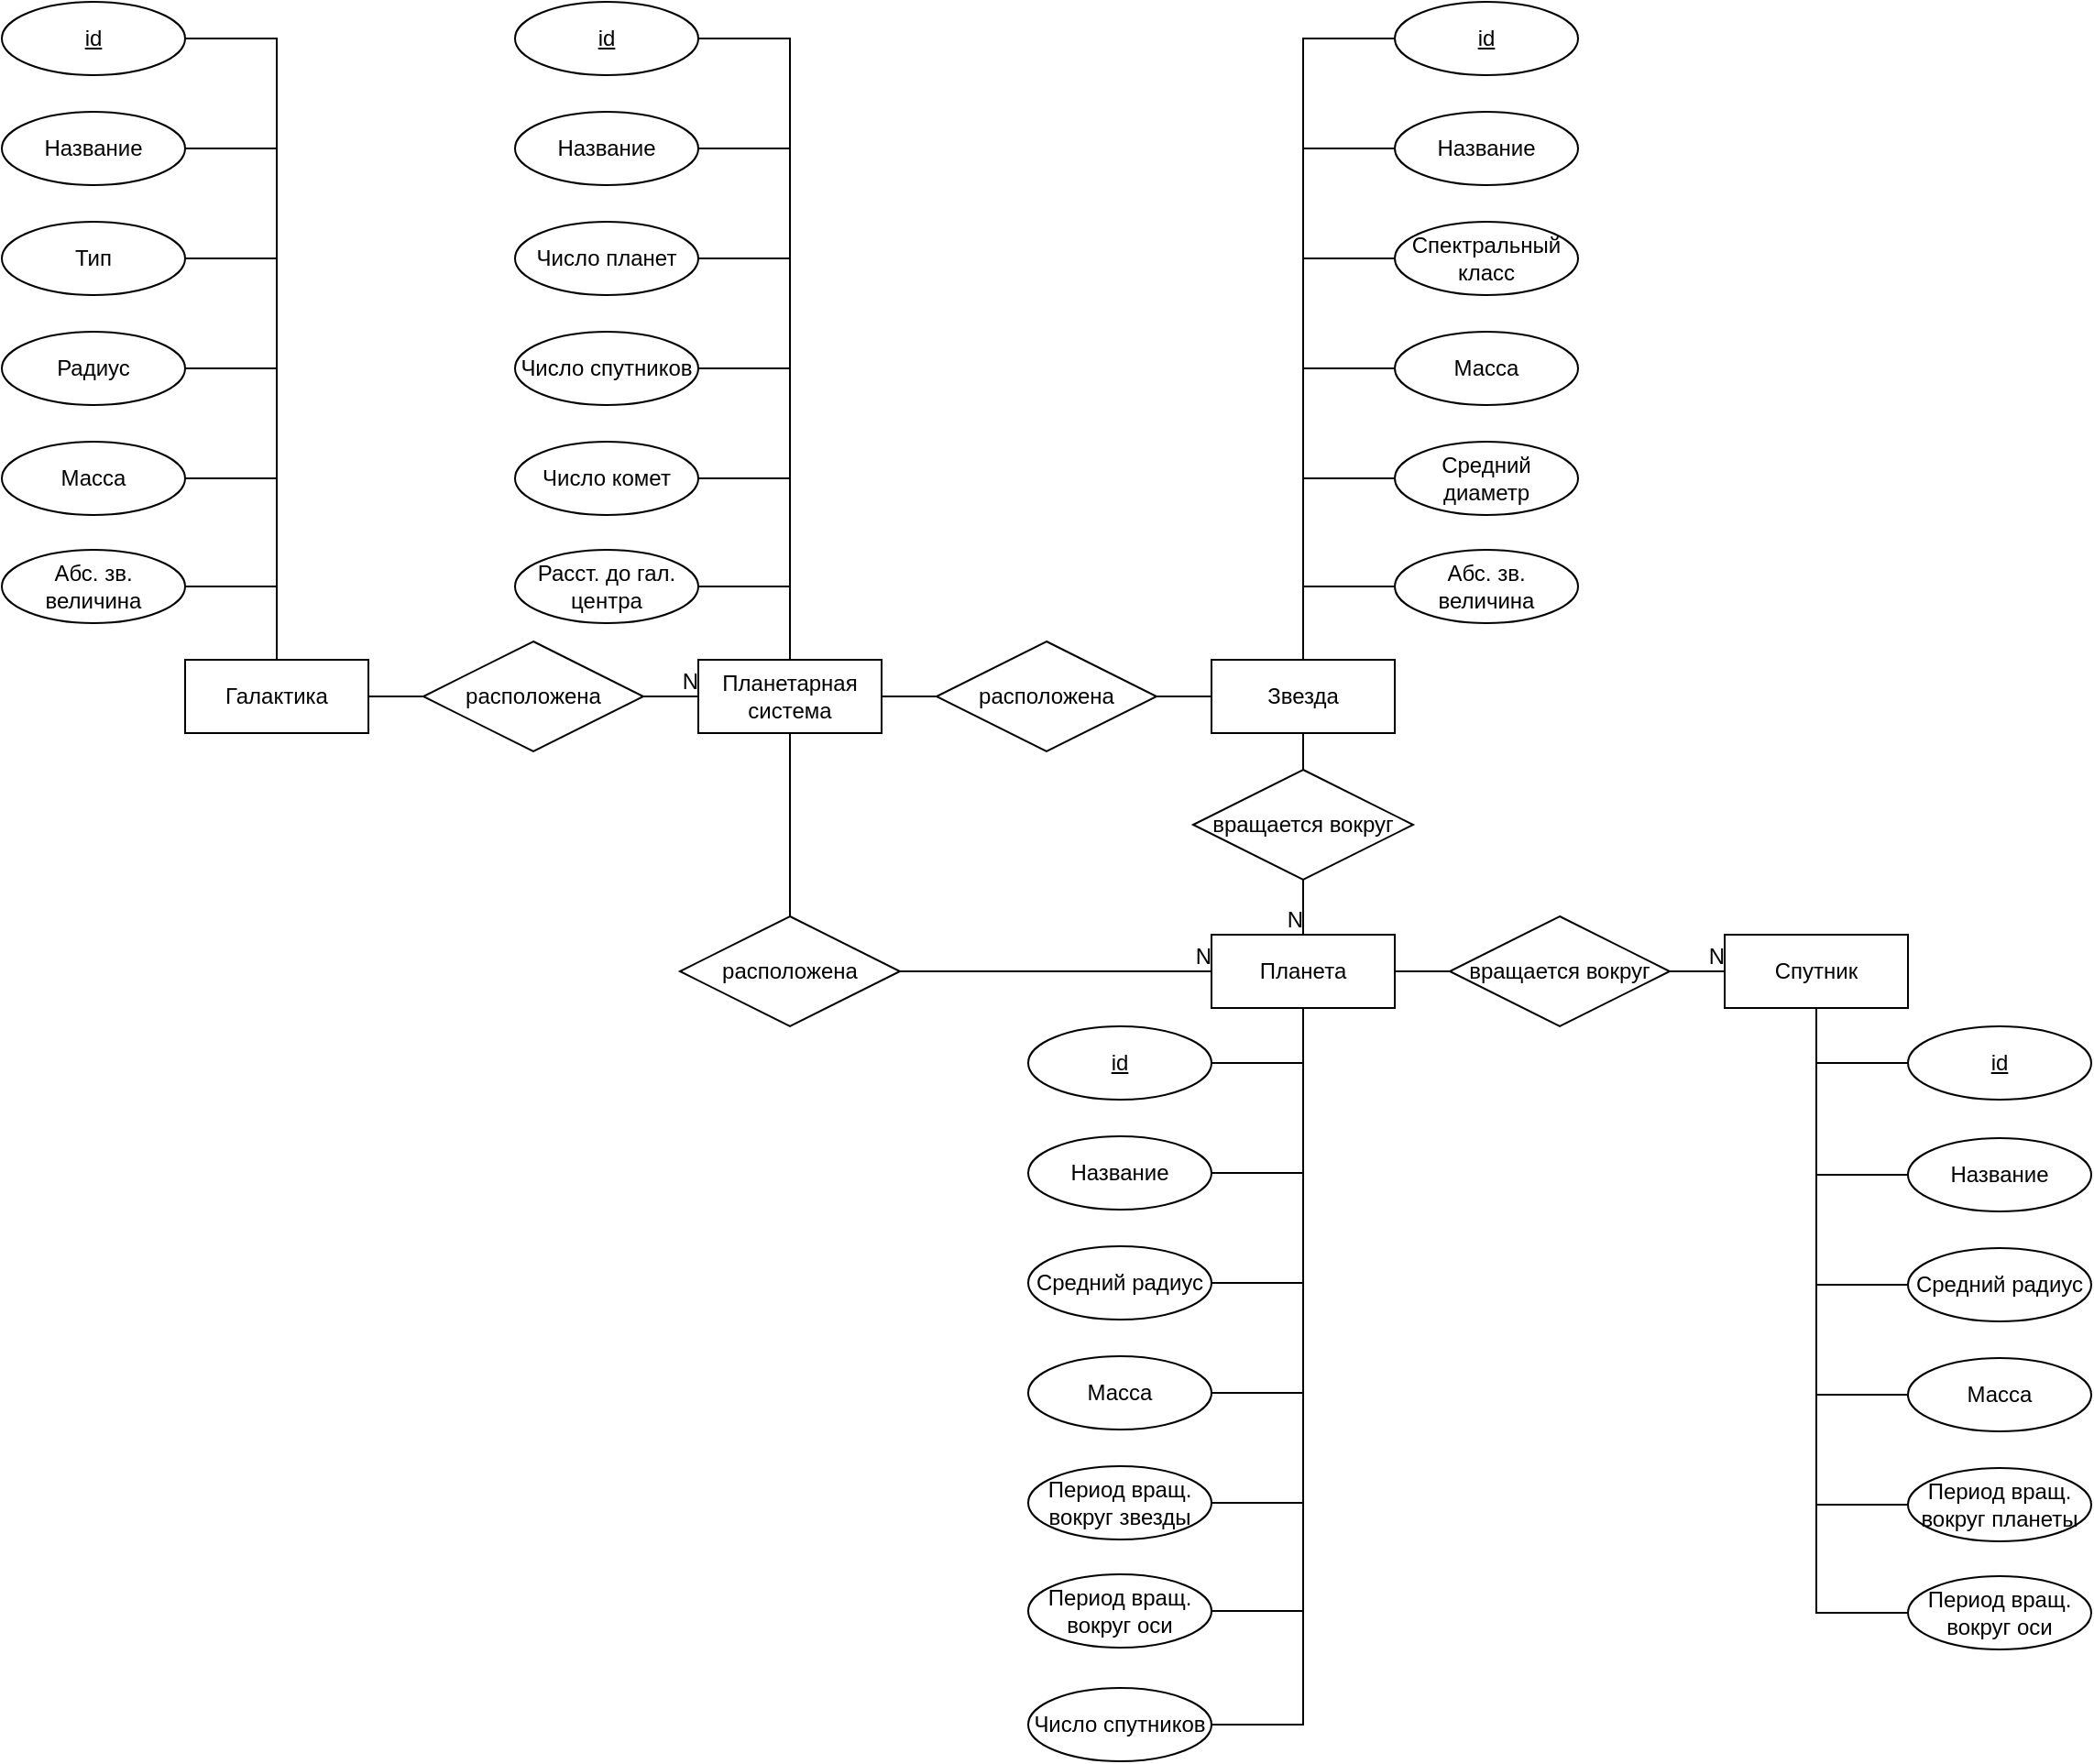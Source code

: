 <mxfile version="20.3.1"><diagram id="agWtS23heptpRP109B36" name="Page-1"><mxGraphModel dx="1673" dy="1687" grid="1" gridSize="10" guides="1" tooltips="1" connect="1" arrows="1" fold="1" page="1" pageScale="1" pageWidth="1169" pageHeight="827" math="0" shadow="0"><root><mxCell id="0"/><mxCell id="1" parent="0"/><mxCell id="5H0ZWTkI6ilYMuoTcyt8-97" style="edgeStyle=orthogonalEdgeStyle;rounded=0;orthogonalLoop=1;jettySize=auto;html=1;exitX=0.5;exitY=0;exitDx=0;exitDy=0;entryX=1;entryY=0.5;entryDx=0;entryDy=0;endArrow=none;endFill=0;" edge="1" parent="1" source="5H0ZWTkI6ilYMuoTcyt8-28" target="5H0ZWTkI6ilYMuoTcyt8-56"><mxGeometry relative="1" as="geometry"/></mxCell><mxCell id="5H0ZWTkI6ilYMuoTcyt8-28" value="Галактика" style="whiteSpace=wrap;html=1;align=center;" vertex="1" parent="1"><mxGeometry x="100" y="299" width="100" height="40" as="geometry"/></mxCell><mxCell id="5H0ZWTkI6ilYMuoTcyt8-45" style="edgeStyle=orthogonalEdgeStyle;rounded=0;orthogonalLoop=1;jettySize=auto;html=1;exitX=1;exitY=0.5;exitDx=0;exitDy=0;entryX=0;entryY=0.5;entryDx=0;entryDy=0;endArrow=none;endFill=0;" edge="1" parent="1" source="5H0ZWTkI6ilYMuoTcyt8-29" target="5H0ZWTkI6ilYMuoTcyt8-35"><mxGeometry relative="1" as="geometry"/></mxCell><mxCell id="5H0ZWTkI6ilYMuoTcyt8-67" style="edgeStyle=orthogonalEdgeStyle;rounded=0;orthogonalLoop=1;jettySize=auto;html=1;exitX=0.5;exitY=1;exitDx=0;exitDy=0;entryX=0.5;entryY=0;entryDx=0;entryDy=0;endArrow=none;endFill=0;" edge="1" parent="1" source="5H0ZWTkI6ilYMuoTcyt8-29" target="5H0ZWTkI6ilYMuoTcyt8-62"><mxGeometry relative="1" as="geometry"/></mxCell><mxCell id="5H0ZWTkI6ilYMuoTcyt8-29" value="Планетарная система" style="whiteSpace=wrap;html=1;align=center;" vertex="1" parent="1"><mxGeometry x="380" y="299" width="100" height="40" as="geometry"/></mxCell><mxCell id="5H0ZWTkI6ilYMuoTcyt8-46" style="edgeStyle=orthogonalEdgeStyle;rounded=0;orthogonalLoop=1;jettySize=auto;html=1;exitX=0.5;exitY=1;exitDx=0;exitDy=0;entryX=0.5;entryY=0;entryDx=0;entryDy=0;endArrow=none;endFill=0;" edge="1" parent="1" source="5H0ZWTkI6ilYMuoTcyt8-31" target="5H0ZWTkI6ilYMuoTcyt8-34"><mxGeometry relative="1" as="geometry"/></mxCell><mxCell id="5H0ZWTkI6ilYMuoTcyt8-31" value="Звезда" style="whiteSpace=wrap;html=1;align=center;" vertex="1" parent="1"><mxGeometry x="660" y="299" width="100" height="40" as="geometry"/></mxCell><mxCell id="5H0ZWTkI6ilYMuoTcyt8-33" value="расположена" style="shape=rhombus;perimeter=rhombusPerimeter;whiteSpace=wrap;html=1;align=center;" vertex="1" parent="1"><mxGeometry x="230" y="289" width="120" height="60" as="geometry"/></mxCell><mxCell id="5H0ZWTkI6ilYMuoTcyt8-34" value="вращается вокруг" style="shape=rhombus;perimeter=rhombusPerimeter;whiteSpace=wrap;html=1;align=center;" vertex="1" parent="1"><mxGeometry x="650" y="359" width="120" height="60" as="geometry"/></mxCell><mxCell id="5H0ZWTkI6ilYMuoTcyt8-35" value="расположена" style="shape=rhombus;perimeter=rhombusPerimeter;whiteSpace=wrap;html=1;align=center;" vertex="1" parent="1"><mxGeometry x="510" y="289" width="120" height="60" as="geometry"/></mxCell><mxCell id="5H0ZWTkI6ilYMuoTcyt8-49" style="edgeStyle=orthogonalEdgeStyle;rounded=0;orthogonalLoop=1;jettySize=auto;html=1;exitX=1;exitY=0.5;exitDx=0;exitDy=0;entryX=0;entryY=0.5;entryDx=0;entryDy=0;endArrow=none;endFill=0;" edge="1" parent="1" source="5H0ZWTkI6ilYMuoTcyt8-36" target="5H0ZWTkI6ilYMuoTcyt8-38"><mxGeometry relative="1" as="geometry"/></mxCell><mxCell id="5H0ZWTkI6ilYMuoTcyt8-36" value="Планета" style="whiteSpace=wrap;html=1;align=center;" vertex="1" parent="1"><mxGeometry x="660" y="449" width="100" height="40" as="geometry"/></mxCell><mxCell id="5H0ZWTkI6ilYMuoTcyt8-37" value="Спутник" style="whiteSpace=wrap;html=1;align=center;" vertex="1" parent="1"><mxGeometry x="940" y="449" width="100" height="40" as="geometry"/></mxCell><mxCell id="5H0ZWTkI6ilYMuoTcyt8-38" value="вращается вокруг" style="shape=rhombus;perimeter=rhombusPerimeter;whiteSpace=wrap;html=1;align=center;" vertex="1" parent="1"><mxGeometry x="790" y="439" width="120" height="60" as="geometry"/></mxCell><mxCell id="5H0ZWTkI6ilYMuoTcyt8-40" value="" style="endArrow=none;html=1;rounded=0;exitX=1;exitY=0.5;exitDx=0;exitDy=0;entryX=0;entryY=0.5;entryDx=0;entryDy=0;" edge="1" parent="1" source="5H0ZWTkI6ilYMuoTcyt8-28" target="5H0ZWTkI6ilYMuoTcyt8-33"><mxGeometry relative="1" as="geometry"><mxPoint x="580" y="449" as="sourcePoint"/><mxPoint x="740" y="449" as="targetPoint"/></mxGeometry></mxCell><mxCell id="5H0ZWTkI6ilYMuoTcyt8-41" value="" style="endArrow=none;html=1;rounded=0;exitX=1;exitY=0.5;exitDx=0;exitDy=0;entryX=0;entryY=0.5;entryDx=0;entryDy=0;" edge="1" parent="1" source="5H0ZWTkI6ilYMuoTcyt8-33" target="5H0ZWTkI6ilYMuoTcyt8-29"><mxGeometry relative="1" as="geometry"><mxPoint x="580" y="449" as="sourcePoint"/><mxPoint x="450" y="229" as="targetPoint"/></mxGeometry></mxCell><mxCell id="5H0ZWTkI6ilYMuoTcyt8-42" value="N" style="resizable=0;html=1;align=right;verticalAlign=bottom;" connectable="0" vertex="1" parent="5H0ZWTkI6ilYMuoTcyt8-41"><mxGeometry x="1" relative="1" as="geometry"/></mxCell><mxCell id="5H0ZWTkI6ilYMuoTcyt8-43" value="" style="endArrow=none;html=1;rounded=0;exitX=1;exitY=0.5;exitDx=0;exitDy=0;entryX=0;entryY=0.5;entryDx=0;entryDy=0;" edge="1" parent="1" source="5H0ZWTkI6ilYMuoTcyt8-35" target="5H0ZWTkI6ilYMuoTcyt8-31"><mxGeometry relative="1" as="geometry"><mxPoint x="570" y="399" as="sourcePoint"/><mxPoint x="750" y="239" as="targetPoint"/></mxGeometry></mxCell><mxCell id="5H0ZWTkI6ilYMuoTcyt8-47" value="" style="endArrow=none;html=1;rounded=0;entryX=0.5;entryY=0;entryDx=0;entryDy=0;exitX=0.5;exitY=1;exitDx=0;exitDy=0;" edge="1" parent="1" source="5H0ZWTkI6ilYMuoTcyt8-34" target="5H0ZWTkI6ilYMuoTcyt8-36"><mxGeometry relative="1" as="geometry"><mxPoint x="580" y="449" as="sourcePoint"/><mxPoint x="740" y="449" as="targetPoint"/></mxGeometry></mxCell><mxCell id="5H0ZWTkI6ilYMuoTcyt8-48" value="N" style="resizable=0;html=1;align=right;verticalAlign=bottom;" connectable="0" vertex="1" parent="5H0ZWTkI6ilYMuoTcyt8-47"><mxGeometry x="1" relative="1" as="geometry"/></mxCell><mxCell id="5H0ZWTkI6ilYMuoTcyt8-50" value="" style="endArrow=none;html=1;rounded=0;entryX=0;entryY=0.5;entryDx=0;entryDy=0;exitX=1;exitY=0.5;exitDx=0;exitDy=0;" edge="1" parent="1" source="5H0ZWTkI6ilYMuoTcyt8-38" target="5H0ZWTkI6ilYMuoTcyt8-37"><mxGeometry relative="1" as="geometry"><mxPoint x="580" y="449" as="sourcePoint"/><mxPoint x="740" y="449" as="targetPoint"/></mxGeometry></mxCell><mxCell id="5H0ZWTkI6ilYMuoTcyt8-51" value="N" style="resizable=0;html=1;align=right;verticalAlign=bottom;" connectable="0" vertex="1" parent="5H0ZWTkI6ilYMuoTcyt8-50"><mxGeometry x="1" relative="1" as="geometry"/></mxCell><mxCell id="5H0ZWTkI6ilYMuoTcyt8-101" style="edgeStyle=orthogonalEdgeStyle;rounded=0;orthogonalLoop=1;jettySize=auto;html=1;exitX=1;exitY=0.5;exitDx=0;exitDy=0;entryX=0.5;entryY=0;entryDx=0;entryDy=0;endArrow=none;endFill=0;" edge="1" parent="1" source="5H0ZWTkI6ilYMuoTcyt8-52" target="5H0ZWTkI6ilYMuoTcyt8-28"><mxGeometry relative="1" as="geometry"/></mxCell><mxCell id="5H0ZWTkI6ilYMuoTcyt8-52" value="id" style="ellipse;whiteSpace=wrap;html=1;align=center;fontStyle=4;" vertex="1" parent="1"><mxGeometry y="-60" width="100" height="40" as="geometry"/></mxCell><mxCell id="5H0ZWTkI6ilYMuoTcyt8-100" style="edgeStyle=orthogonalEdgeStyle;rounded=0;orthogonalLoop=1;jettySize=auto;html=1;exitX=1;exitY=0.5;exitDx=0;exitDy=0;endArrow=none;endFill=0;entryX=0.5;entryY=0;entryDx=0;entryDy=0;" edge="1" parent="1" source="5H0ZWTkI6ilYMuoTcyt8-53" target="5H0ZWTkI6ilYMuoTcyt8-28"><mxGeometry relative="1" as="geometry"><mxPoint x="175" y="210" as="targetPoint"/></mxGeometry></mxCell><mxCell id="5H0ZWTkI6ilYMuoTcyt8-53" value="Тип" style="ellipse;whiteSpace=wrap;html=1;align=center;" vertex="1" parent="1"><mxGeometry y="60" width="100" height="40" as="geometry"/></mxCell><mxCell id="5H0ZWTkI6ilYMuoTcyt8-98" style="edgeStyle=orthogonalEdgeStyle;rounded=0;orthogonalLoop=1;jettySize=auto;html=1;exitX=1;exitY=0.5;exitDx=0;exitDy=0;endArrow=none;endFill=0;entryX=0.5;entryY=0;entryDx=0;entryDy=0;" edge="1" parent="1" source="5H0ZWTkI6ilYMuoTcyt8-54" target="5H0ZWTkI6ilYMuoTcyt8-28"><mxGeometry relative="1" as="geometry"><mxPoint x="175" y="260" as="targetPoint"/></mxGeometry></mxCell><mxCell id="5H0ZWTkI6ilYMuoTcyt8-54" value="Масса" style="ellipse;whiteSpace=wrap;html=1;align=center;" vertex="1" parent="1"><mxGeometry y="180" width="100" height="40" as="geometry"/></mxCell><mxCell id="5H0ZWTkI6ilYMuoTcyt8-99" style="edgeStyle=orthogonalEdgeStyle;rounded=0;orthogonalLoop=1;jettySize=auto;html=1;exitX=1;exitY=0.5;exitDx=0;exitDy=0;entryX=0.5;entryY=0;entryDx=0;entryDy=0;endArrow=none;endFill=0;" edge="1" parent="1" source="5H0ZWTkI6ilYMuoTcyt8-55" target="5H0ZWTkI6ilYMuoTcyt8-28"><mxGeometry relative="1" as="geometry"/></mxCell><mxCell id="5H0ZWTkI6ilYMuoTcyt8-55" value="Радиус" style="ellipse;whiteSpace=wrap;html=1;align=center;" vertex="1" parent="1"><mxGeometry y="120" width="100" height="40" as="geometry"/></mxCell><mxCell id="5H0ZWTkI6ilYMuoTcyt8-56" value="Абс. зв. величина" style="ellipse;whiteSpace=wrap;html=1;align=center;" vertex="1" parent="1"><mxGeometry y="239" width="100" height="40" as="geometry"/></mxCell><mxCell id="5H0ZWTkI6ilYMuoTcyt8-106" style="edgeStyle=orthogonalEdgeStyle;rounded=0;orthogonalLoop=1;jettySize=auto;html=1;exitX=1;exitY=0.5;exitDx=0;exitDy=0;endArrow=none;endFill=0;entryX=0.5;entryY=0;entryDx=0;entryDy=0;" edge="1" parent="1" source="5H0ZWTkI6ilYMuoTcyt8-57" target="5H0ZWTkI6ilYMuoTcyt8-29"><mxGeometry relative="1" as="geometry"><mxPoint x="495" y="250" as="targetPoint"/></mxGeometry></mxCell><mxCell id="5H0ZWTkI6ilYMuoTcyt8-57" value="id" style="ellipse;whiteSpace=wrap;html=1;align=center;fontStyle=4;" vertex="1" parent="1"><mxGeometry x="280" y="-60" width="100" height="40" as="geometry"/></mxCell><mxCell id="5H0ZWTkI6ilYMuoTcyt8-105" style="edgeStyle=orthogonalEdgeStyle;rounded=0;orthogonalLoop=1;jettySize=auto;html=1;exitX=1;exitY=0.5;exitDx=0;exitDy=0;endArrow=none;endFill=0;entryX=0.5;entryY=0;entryDx=0;entryDy=0;" edge="1" parent="1" source="5H0ZWTkI6ilYMuoTcyt8-58" target="5H0ZWTkI6ilYMuoTcyt8-29"><mxGeometry relative="1" as="geometry"><mxPoint x="445" y="190" as="targetPoint"/></mxGeometry></mxCell><mxCell id="5H0ZWTkI6ilYMuoTcyt8-58" value="Число планет" style="ellipse;whiteSpace=wrap;html=1;align=center;" vertex="1" parent="1"><mxGeometry x="280" y="60" width="100" height="40" as="geometry"/></mxCell><mxCell id="5H0ZWTkI6ilYMuoTcyt8-103" style="edgeStyle=orthogonalEdgeStyle;rounded=0;orthogonalLoop=1;jettySize=auto;html=1;exitX=1;exitY=0.5;exitDx=0;exitDy=0;entryX=0.5;entryY=0;entryDx=0;entryDy=0;endArrow=none;endFill=0;" edge="1" parent="1" source="5H0ZWTkI6ilYMuoTcyt8-59" target="5H0ZWTkI6ilYMuoTcyt8-29"><mxGeometry relative="1" as="geometry"/></mxCell><mxCell id="5H0ZWTkI6ilYMuoTcyt8-59" value="Число комет" style="ellipse;whiteSpace=wrap;html=1;align=center;" vertex="1" parent="1"><mxGeometry x="280" y="180" width="100" height="40" as="geometry"/></mxCell><mxCell id="5H0ZWTkI6ilYMuoTcyt8-104" style="edgeStyle=orthogonalEdgeStyle;rounded=0;orthogonalLoop=1;jettySize=auto;html=1;exitX=1;exitY=0.5;exitDx=0;exitDy=0;entryX=0.5;entryY=0;entryDx=0;entryDy=0;endArrow=none;endFill=0;" edge="1" parent="1" source="5H0ZWTkI6ilYMuoTcyt8-60" target="5H0ZWTkI6ilYMuoTcyt8-29"><mxGeometry relative="1" as="geometry"/></mxCell><mxCell id="5H0ZWTkI6ilYMuoTcyt8-60" value="Число спутников" style="ellipse;whiteSpace=wrap;html=1;align=center;" vertex="1" parent="1"><mxGeometry x="280" y="120" width="100" height="40" as="geometry"/></mxCell><mxCell id="5H0ZWTkI6ilYMuoTcyt8-102" style="edgeStyle=orthogonalEdgeStyle;rounded=0;orthogonalLoop=1;jettySize=auto;html=1;exitX=1;exitY=0.5;exitDx=0;exitDy=0;entryX=0.5;entryY=0;entryDx=0;entryDy=0;endArrow=none;endFill=0;" edge="1" parent="1" source="5H0ZWTkI6ilYMuoTcyt8-61" target="5H0ZWTkI6ilYMuoTcyt8-29"><mxGeometry relative="1" as="geometry"/></mxCell><mxCell id="5H0ZWTkI6ilYMuoTcyt8-61" value="Расст. до гал. центра" style="ellipse;whiteSpace=wrap;html=1;align=center;" vertex="1" parent="1"><mxGeometry x="280" y="239" width="100" height="40" as="geometry"/></mxCell><mxCell id="5H0ZWTkI6ilYMuoTcyt8-62" value="расположена" style="shape=rhombus;perimeter=rhombusPerimeter;whiteSpace=wrap;html=1;align=center;" vertex="1" parent="1"><mxGeometry x="370" y="439" width="120" height="60" as="geometry"/></mxCell><mxCell id="5H0ZWTkI6ilYMuoTcyt8-65" value="" style="endArrow=none;html=1;rounded=0;entryX=0;entryY=0.5;entryDx=0;entryDy=0;exitX=1;exitY=0.5;exitDx=0;exitDy=0;" edge="1" parent="1" source="5H0ZWTkI6ilYMuoTcyt8-62" target="5H0ZWTkI6ilYMuoTcyt8-36"><mxGeometry relative="1" as="geometry"><mxPoint x="605" y="280" as="sourcePoint"/><mxPoint x="765" y="280" as="targetPoint"/></mxGeometry></mxCell><mxCell id="5H0ZWTkI6ilYMuoTcyt8-66" value="N" style="resizable=0;html=1;align=right;verticalAlign=bottom;" connectable="0" vertex="1" parent="5H0ZWTkI6ilYMuoTcyt8-65"><mxGeometry x="1" relative="1" as="geometry"/></mxCell><mxCell id="5H0ZWTkI6ilYMuoTcyt8-107" style="edgeStyle=orthogonalEdgeStyle;rounded=0;orthogonalLoop=1;jettySize=auto;html=1;exitX=0;exitY=0.5;exitDx=0;exitDy=0;entryX=0.5;entryY=0;entryDx=0;entryDy=0;endArrow=none;endFill=0;" edge="1" parent="1" source="5H0ZWTkI6ilYMuoTcyt8-68" target="5H0ZWTkI6ilYMuoTcyt8-31"><mxGeometry relative="1" as="geometry"/></mxCell><mxCell id="5H0ZWTkI6ilYMuoTcyt8-68" value="id" style="ellipse;whiteSpace=wrap;html=1;align=center;fontStyle=4;" vertex="1" parent="1"><mxGeometry x="760" y="-60" width="100" height="40" as="geometry"/></mxCell><mxCell id="5H0ZWTkI6ilYMuoTcyt8-108" style="edgeStyle=orthogonalEdgeStyle;rounded=0;orthogonalLoop=1;jettySize=auto;html=1;exitX=0;exitY=0.5;exitDx=0;exitDy=0;endArrow=none;endFill=0;entryX=0.5;entryY=0;entryDx=0;entryDy=0;" edge="1" parent="1" source="5H0ZWTkI6ilYMuoTcyt8-69" target="5H0ZWTkI6ilYMuoTcyt8-31"><mxGeometry relative="1" as="geometry"><mxPoint x="735" y="270" as="targetPoint"/></mxGeometry></mxCell><mxCell id="5H0ZWTkI6ilYMuoTcyt8-69" value="Спектральный класс" style="ellipse;whiteSpace=wrap;html=1;align=center;" vertex="1" parent="1"><mxGeometry x="760" y="60" width="100" height="40" as="geometry"/></mxCell><mxCell id="5H0ZWTkI6ilYMuoTcyt8-109" style="edgeStyle=orthogonalEdgeStyle;rounded=0;orthogonalLoop=1;jettySize=auto;html=1;exitX=0;exitY=0.5;exitDx=0;exitDy=0;entryX=0.5;entryY=0;entryDx=0;entryDy=0;endArrow=none;endFill=0;" edge="1" parent="1" source="5H0ZWTkI6ilYMuoTcyt8-70" target="5H0ZWTkI6ilYMuoTcyt8-31"><mxGeometry relative="1" as="geometry"/></mxCell><mxCell id="5H0ZWTkI6ilYMuoTcyt8-70" value="Масса" style="ellipse;whiteSpace=wrap;html=1;align=center;" vertex="1" parent="1"><mxGeometry x="760" y="120" width="100" height="40" as="geometry"/></mxCell><mxCell id="5H0ZWTkI6ilYMuoTcyt8-110" style="edgeStyle=orthogonalEdgeStyle;rounded=0;orthogonalLoop=1;jettySize=auto;html=1;exitX=0;exitY=0.5;exitDx=0;exitDy=0;entryX=0.5;entryY=0;entryDx=0;entryDy=0;endArrow=none;endFill=0;" edge="1" parent="1" source="5H0ZWTkI6ilYMuoTcyt8-71" target="5H0ZWTkI6ilYMuoTcyt8-31"><mxGeometry relative="1" as="geometry"/></mxCell><mxCell id="5H0ZWTkI6ilYMuoTcyt8-71" value="Средний диаметр" style="ellipse;whiteSpace=wrap;html=1;align=center;" vertex="1" parent="1"><mxGeometry x="760" y="180" width="100" height="40" as="geometry"/></mxCell><mxCell id="5H0ZWTkI6ilYMuoTcyt8-111" style="edgeStyle=orthogonalEdgeStyle;rounded=0;orthogonalLoop=1;jettySize=auto;html=1;exitX=0;exitY=0.5;exitDx=0;exitDy=0;entryX=0.5;entryY=0;entryDx=0;entryDy=0;endArrow=none;endFill=0;" edge="1" parent="1" source="5H0ZWTkI6ilYMuoTcyt8-72" target="5H0ZWTkI6ilYMuoTcyt8-31"><mxGeometry relative="1" as="geometry"/></mxCell><mxCell id="5H0ZWTkI6ilYMuoTcyt8-72" value="Абс. зв. величина" style="ellipse;whiteSpace=wrap;html=1;align=center;" vertex="1" parent="1"><mxGeometry x="760" y="239" width="100" height="40" as="geometry"/></mxCell><mxCell id="5H0ZWTkI6ilYMuoTcyt8-113" style="edgeStyle=orthogonalEdgeStyle;rounded=0;orthogonalLoop=1;jettySize=auto;html=1;exitX=1;exitY=0.5;exitDx=0;exitDy=0;entryX=0.5;entryY=1;entryDx=0;entryDy=0;endArrow=none;endFill=0;" edge="1" parent="1" source="5H0ZWTkI6ilYMuoTcyt8-74" target="5H0ZWTkI6ilYMuoTcyt8-36"><mxGeometry relative="1" as="geometry"/></mxCell><mxCell id="5H0ZWTkI6ilYMuoTcyt8-74" value="Средний радиус" style="ellipse;whiteSpace=wrap;html=1;align=center;" vertex="1" parent="1"><mxGeometry x="560" y="619" width="100" height="40" as="geometry"/></mxCell><mxCell id="5H0ZWTkI6ilYMuoTcyt8-114" style="edgeStyle=orthogonalEdgeStyle;rounded=0;orthogonalLoop=1;jettySize=auto;html=1;exitX=1;exitY=0.5;exitDx=0;exitDy=0;entryX=0.5;entryY=1;entryDx=0;entryDy=0;endArrow=none;endFill=0;" edge="1" parent="1" source="5H0ZWTkI6ilYMuoTcyt8-75" target="5H0ZWTkI6ilYMuoTcyt8-36"><mxGeometry relative="1" as="geometry"/></mxCell><mxCell id="5H0ZWTkI6ilYMuoTcyt8-75" value="Масса" style="ellipse;whiteSpace=wrap;html=1;align=center;" vertex="1" parent="1"><mxGeometry x="560" y="679" width="100" height="40" as="geometry"/></mxCell><mxCell id="5H0ZWTkI6ilYMuoTcyt8-115" style="edgeStyle=orthogonalEdgeStyle;rounded=0;orthogonalLoop=1;jettySize=auto;html=1;exitX=1;exitY=0.5;exitDx=0;exitDy=0;entryX=0.5;entryY=1;entryDx=0;entryDy=0;endArrow=none;endFill=0;" edge="1" parent="1" source="5H0ZWTkI6ilYMuoTcyt8-76" target="5H0ZWTkI6ilYMuoTcyt8-36"><mxGeometry relative="1" as="geometry"/></mxCell><mxCell id="5H0ZWTkI6ilYMuoTcyt8-76" value="Период вращ. вокруг звезды" style="ellipse;whiteSpace=wrap;html=1;align=center;" vertex="1" parent="1"><mxGeometry x="560" y="739" width="100" height="40" as="geometry"/></mxCell><mxCell id="5H0ZWTkI6ilYMuoTcyt8-116" style="edgeStyle=orthogonalEdgeStyle;rounded=0;orthogonalLoop=1;jettySize=auto;html=1;exitX=1;exitY=0.5;exitDx=0;exitDy=0;entryX=0.5;entryY=1;entryDx=0;entryDy=0;endArrow=none;endFill=0;" edge="1" parent="1" source="5H0ZWTkI6ilYMuoTcyt8-77" target="5H0ZWTkI6ilYMuoTcyt8-36"><mxGeometry relative="1" as="geometry"/></mxCell><mxCell id="5H0ZWTkI6ilYMuoTcyt8-77" value="Число спутников" style="ellipse;whiteSpace=wrap;html=1;align=center;" vertex="1" parent="1"><mxGeometry x="560" y="860" width="100" height="40" as="geometry"/></mxCell><mxCell id="5H0ZWTkI6ilYMuoTcyt8-118" style="edgeStyle=orthogonalEdgeStyle;rounded=0;orthogonalLoop=1;jettySize=auto;html=1;exitX=0;exitY=0.5;exitDx=0;exitDy=0;entryX=0.5;entryY=1;entryDx=0;entryDy=0;endArrow=none;endFill=0;" edge="1" parent="1" source="5H0ZWTkI6ilYMuoTcyt8-79" target="5H0ZWTkI6ilYMuoTcyt8-37"><mxGeometry relative="1" as="geometry"/></mxCell><mxCell id="5H0ZWTkI6ilYMuoTcyt8-79" value="Средний радиус" style="ellipse;whiteSpace=wrap;html=1;align=center;" vertex="1" parent="1"><mxGeometry x="1040" y="620" width="100" height="40" as="geometry"/></mxCell><mxCell id="5H0ZWTkI6ilYMuoTcyt8-119" style="edgeStyle=orthogonalEdgeStyle;rounded=0;orthogonalLoop=1;jettySize=auto;html=1;exitX=0;exitY=0.5;exitDx=0;exitDy=0;entryX=0.5;entryY=1;entryDx=0;entryDy=0;endArrow=none;endFill=0;" edge="1" parent="1" source="5H0ZWTkI6ilYMuoTcyt8-80" target="5H0ZWTkI6ilYMuoTcyt8-37"><mxGeometry relative="1" as="geometry"/></mxCell><mxCell id="5H0ZWTkI6ilYMuoTcyt8-80" value="Масса" style="ellipse;whiteSpace=wrap;html=1;align=center;" vertex="1" parent="1"><mxGeometry x="1040" y="680" width="100" height="40" as="geometry"/></mxCell><mxCell id="5H0ZWTkI6ilYMuoTcyt8-120" style="edgeStyle=orthogonalEdgeStyle;rounded=0;orthogonalLoop=1;jettySize=auto;html=1;exitX=0;exitY=0.5;exitDx=0;exitDy=0;entryX=0.5;entryY=1;entryDx=0;entryDy=0;endArrow=none;endFill=0;" edge="1" parent="1" source="5H0ZWTkI6ilYMuoTcyt8-81" target="5H0ZWTkI6ilYMuoTcyt8-37"><mxGeometry relative="1" as="geometry"/></mxCell><mxCell id="5H0ZWTkI6ilYMuoTcyt8-81" value="Период вращ. вокруг планеты" style="ellipse;whiteSpace=wrap;html=1;align=center;" vertex="1" parent="1"><mxGeometry x="1040" y="740" width="100" height="40" as="geometry"/></mxCell><mxCell id="5H0ZWTkI6ilYMuoTcyt8-121" style="edgeStyle=orthogonalEdgeStyle;rounded=0;orthogonalLoop=1;jettySize=auto;html=1;exitX=0;exitY=0.5;exitDx=0;exitDy=0;entryX=0.5;entryY=1;entryDx=0;entryDy=0;endArrow=none;endFill=0;" edge="1" parent="1" source="5H0ZWTkI6ilYMuoTcyt8-82" target="5H0ZWTkI6ilYMuoTcyt8-37"><mxGeometry relative="1" as="geometry"/></mxCell><mxCell id="5H0ZWTkI6ilYMuoTcyt8-82" value="Период вращ. вокруг оси" style="ellipse;whiteSpace=wrap;html=1;align=center;" vertex="1" parent="1"><mxGeometry x="1040" y="799" width="100" height="40" as="geometry"/></mxCell><mxCell id="5H0ZWTkI6ilYMuoTcyt8-123" style="edgeStyle=orthogonalEdgeStyle;rounded=0;orthogonalLoop=1;jettySize=auto;html=1;exitX=1;exitY=0.5;exitDx=0;exitDy=0;entryX=0.5;entryY=1;entryDx=0;entryDy=0;endArrow=none;endFill=0;" edge="1" parent="1" source="5H0ZWTkI6ilYMuoTcyt8-122" target="5H0ZWTkI6ilYMuoTcyt8-36"><mxGeometry relative="1" as="geometry"/></mxCell><mxCell id="5H0ZWTkI6ilYMuoTcyt8-122" value="Период вращ. вокруг оси" style="ellipse;whiteSpace=wrap;html=1;align=center;" vertex="1" parent="1"><mxGeometry x="560" y="798" width="100" height="40" as="geometry"/></mxCell><mxCell id="5H0ZWTkI6ilYMuoTcyt8-125" style="edgeStyle=orthogonalEdgeStyle;rounded=0;orthogonalLoop=1;jettySize=auto;html=1;exitX=1;exitY=0.5;exitDx=0;exitDy=0;entryX=0.5;entryY=0;entryDx=0;entryDy=0;endArrow=none;endFill=0;" edge="1" parent="1" source="5H0ZWTkI6ilYMuoTcyt8-124" target="5H0ZWTkI6ilYMuoTcyt8-28"><mxGeometry relative="1" as="geometry"/></mxCell><mxCell id="5H0ZWTkI6ilYMuoTcyt8-124" value="Название" style="ellipse;whiteSpace=wrap;html=1;align=center;" vertex="1" parent="1"><mxGeometry width="100" height="40" as="geometry"/></mxCell><mxCell id="5H0ZWTkI6ilYMuoTcyt8-139" style="edgeStyle=orthogonalEdgeStyle;rounded=0;orthogonalLoop=1;jettySize=auto;html=1;exitX=1;exitY=0.5;exitDx=0;exitDy=0;entryX=0.5;entryY=0;entryDx=0;entryDy=0;endArrow=none;endFill=0;" edge="1" parent="1" source="5H0ZWTkI6ilYMuoTcyt8-126" target="5H0ZWTkI6ilYMuoTcyt8-29"><mxGeometry relative="1" as="geometry"/></mxCell><mxCell id="5H0ZWTkI6ilYMuoTcyt8-126" value="Название" style="ellipse;whiteSpace=wrap;html=1;align=center;" vertex="1" parent="1"><mxGeometry x="280" width="100" height="40" as="geometry"/></mxCell><mxCell id="5H0ZWTkI6ilYMuoTcyt8-130" style="edgeStyle=orthogonalEdgeStyle;rounded=0;orthogonalLoop=1;jettySize=auto;html=1;exitX=1;exitY=0.5;exitDx=0;exitDy=0;endArrow=none;endFill=0;entryX=0.5;entryY=1;entryDx=0;entryDy=0;" edge="1" parent="1" source="5H0ZWTkI6ilYMuoTcyt8-127" target="5H0ZWTkI6ilYMuoTcyt8-36"><mxGeometry relative="1" as="geometry"><mxPoint x="740" y="510" as="targetPoint"/></mxGeometry></mxCell><mxCell id="5H0ZWTkI6ilYMuoTcyt8-127" value="Название" style="ellipse;whiteSpace=wrap;html=1;align=center;" vertex="1" parent="1"><mxGeometry x="560" y="559" width="100" height="40" as="geometry"/></mxCell><mxCell id="5H0ZWTkI6ilYMuoTcyt8-138" style="edgeStyle=orthogonalEdgeStyle;rounded=0;orthogonalLoop=1;jettySize=auto;html=1;exitX=1;exitY=0.5;exitDx=0;exitDy=0;entryX=0.5;entryY=1;entryDx=0;entryDy=0;endArrow=none;endFill=0;" edge="1" parent="1" source="5H0ZWTkI6ilYMuoTcyt8-131" target="5H0ZWTkI6ilYMuoTcyt8-36"><mxGeometry relative="1" as="geometry"/></mxCell><mxCell id="5H0ZWTkI6ilYMuoTcyt8-131" value="id" style="ellipse;whiteSpace=wrap;html=1;align=center;fontStyle=4;" vertex="1" parent="1"><mxGeometry x="560" y="499" width="100" height="40" as="geometry"/></mxCell><mxCell id="5H0ZWTkI6ilYMuoTcyt8-140" style="edgeStyle=orthogonalEdgeStyle;rounded=0;orthogonalLoop=1;jettySize=auto;html=1;exitX=0;exitY=0.5;exitDx=0;exitDy=0;entryX=0.5;entryY=0;entryDx=0;entryDy=0;endArrow=none;endFill=0;" edge="1" parent="1" source="5H0ZWTkI6ilYMuoTcyt8-133" target="5H0ZWTkI6ilYMuoTcyt8-31"><mxGeometry relative="1" as="geometry"/></mxCell><mxCell id="5H0ZWTkI6ilYMuoTcyt8-133" value="Название" style="ellipse;whiteSpace=wrap;html=1;align=center;" vertex="1" parent="1"><mxGeometry x="760" width="100" height="40" as="geometry"/></mxCell><mxCell id="5H0ZWTkI6ilYMuoTcyt8-137" style="edgeStyle=orthogonalEdgeStyle;rounded=0;orthogonalLoop=1;jettySize=auto;html=1;exitX=0;exitY=0.5;exitDx=0;exitDy=0;endArrow=none;endFill=0;entryX=0.5;entryY=1;entryDx=0;entryDy=0;" edge="1" parent="1" source="5H0ZWTkI6ilYMuoTcyt8-134" target="5H0ZWTkI6ilYMuoTcyt8-37"><mxGeometry relative="1" as="geometry"><mxPoint x="960" y="520" as="targetPoint"/></mxGeometry></mxCell><mxCell id="5H0ZWTkI6ilYMuoTcyt8-134" value="Название" style="ellipse;whiteSpace=wrap;html=1;align=center;" vertex="1" parent="1"><mxGeometry x="1040" y="560" width="100" height="40" as="geometry"/></mxCell><mxCell id="5H0ZWTkI6ilYMuoTcyt8-136" style="edgeStyle=orthogonalEdgeStyle;rounded=0;orthogonalLoop=1;jettySize=auto;html=1;exitX=0;exitY=0.5;exitDx=0;exitDy=0;entryX=0.5;entryY=1;entryDx=0;entryDy=0;endArrow=none;endFill=0;" edge="1" parent="1" source="5H0ZWTkI6ilYMuoTcyt8-135" target="5H0ZWTkI6ilYMuoTcyt8-37"><mxGeometry relative="1" as="geometry"/></mxCell><mxCell id="5H0ZWTkI6ilYMuoTcyt8-135" value="id" style="ellipse;whiteSpace=wrap;html=1;align=center;fontStyle=4;" vertex="1" parent="1"><mxGeometry x="1040" y="499" width="100" height="40" as="geometry"/></mxCell></root></mxGraphModel></diagram></mxfile>